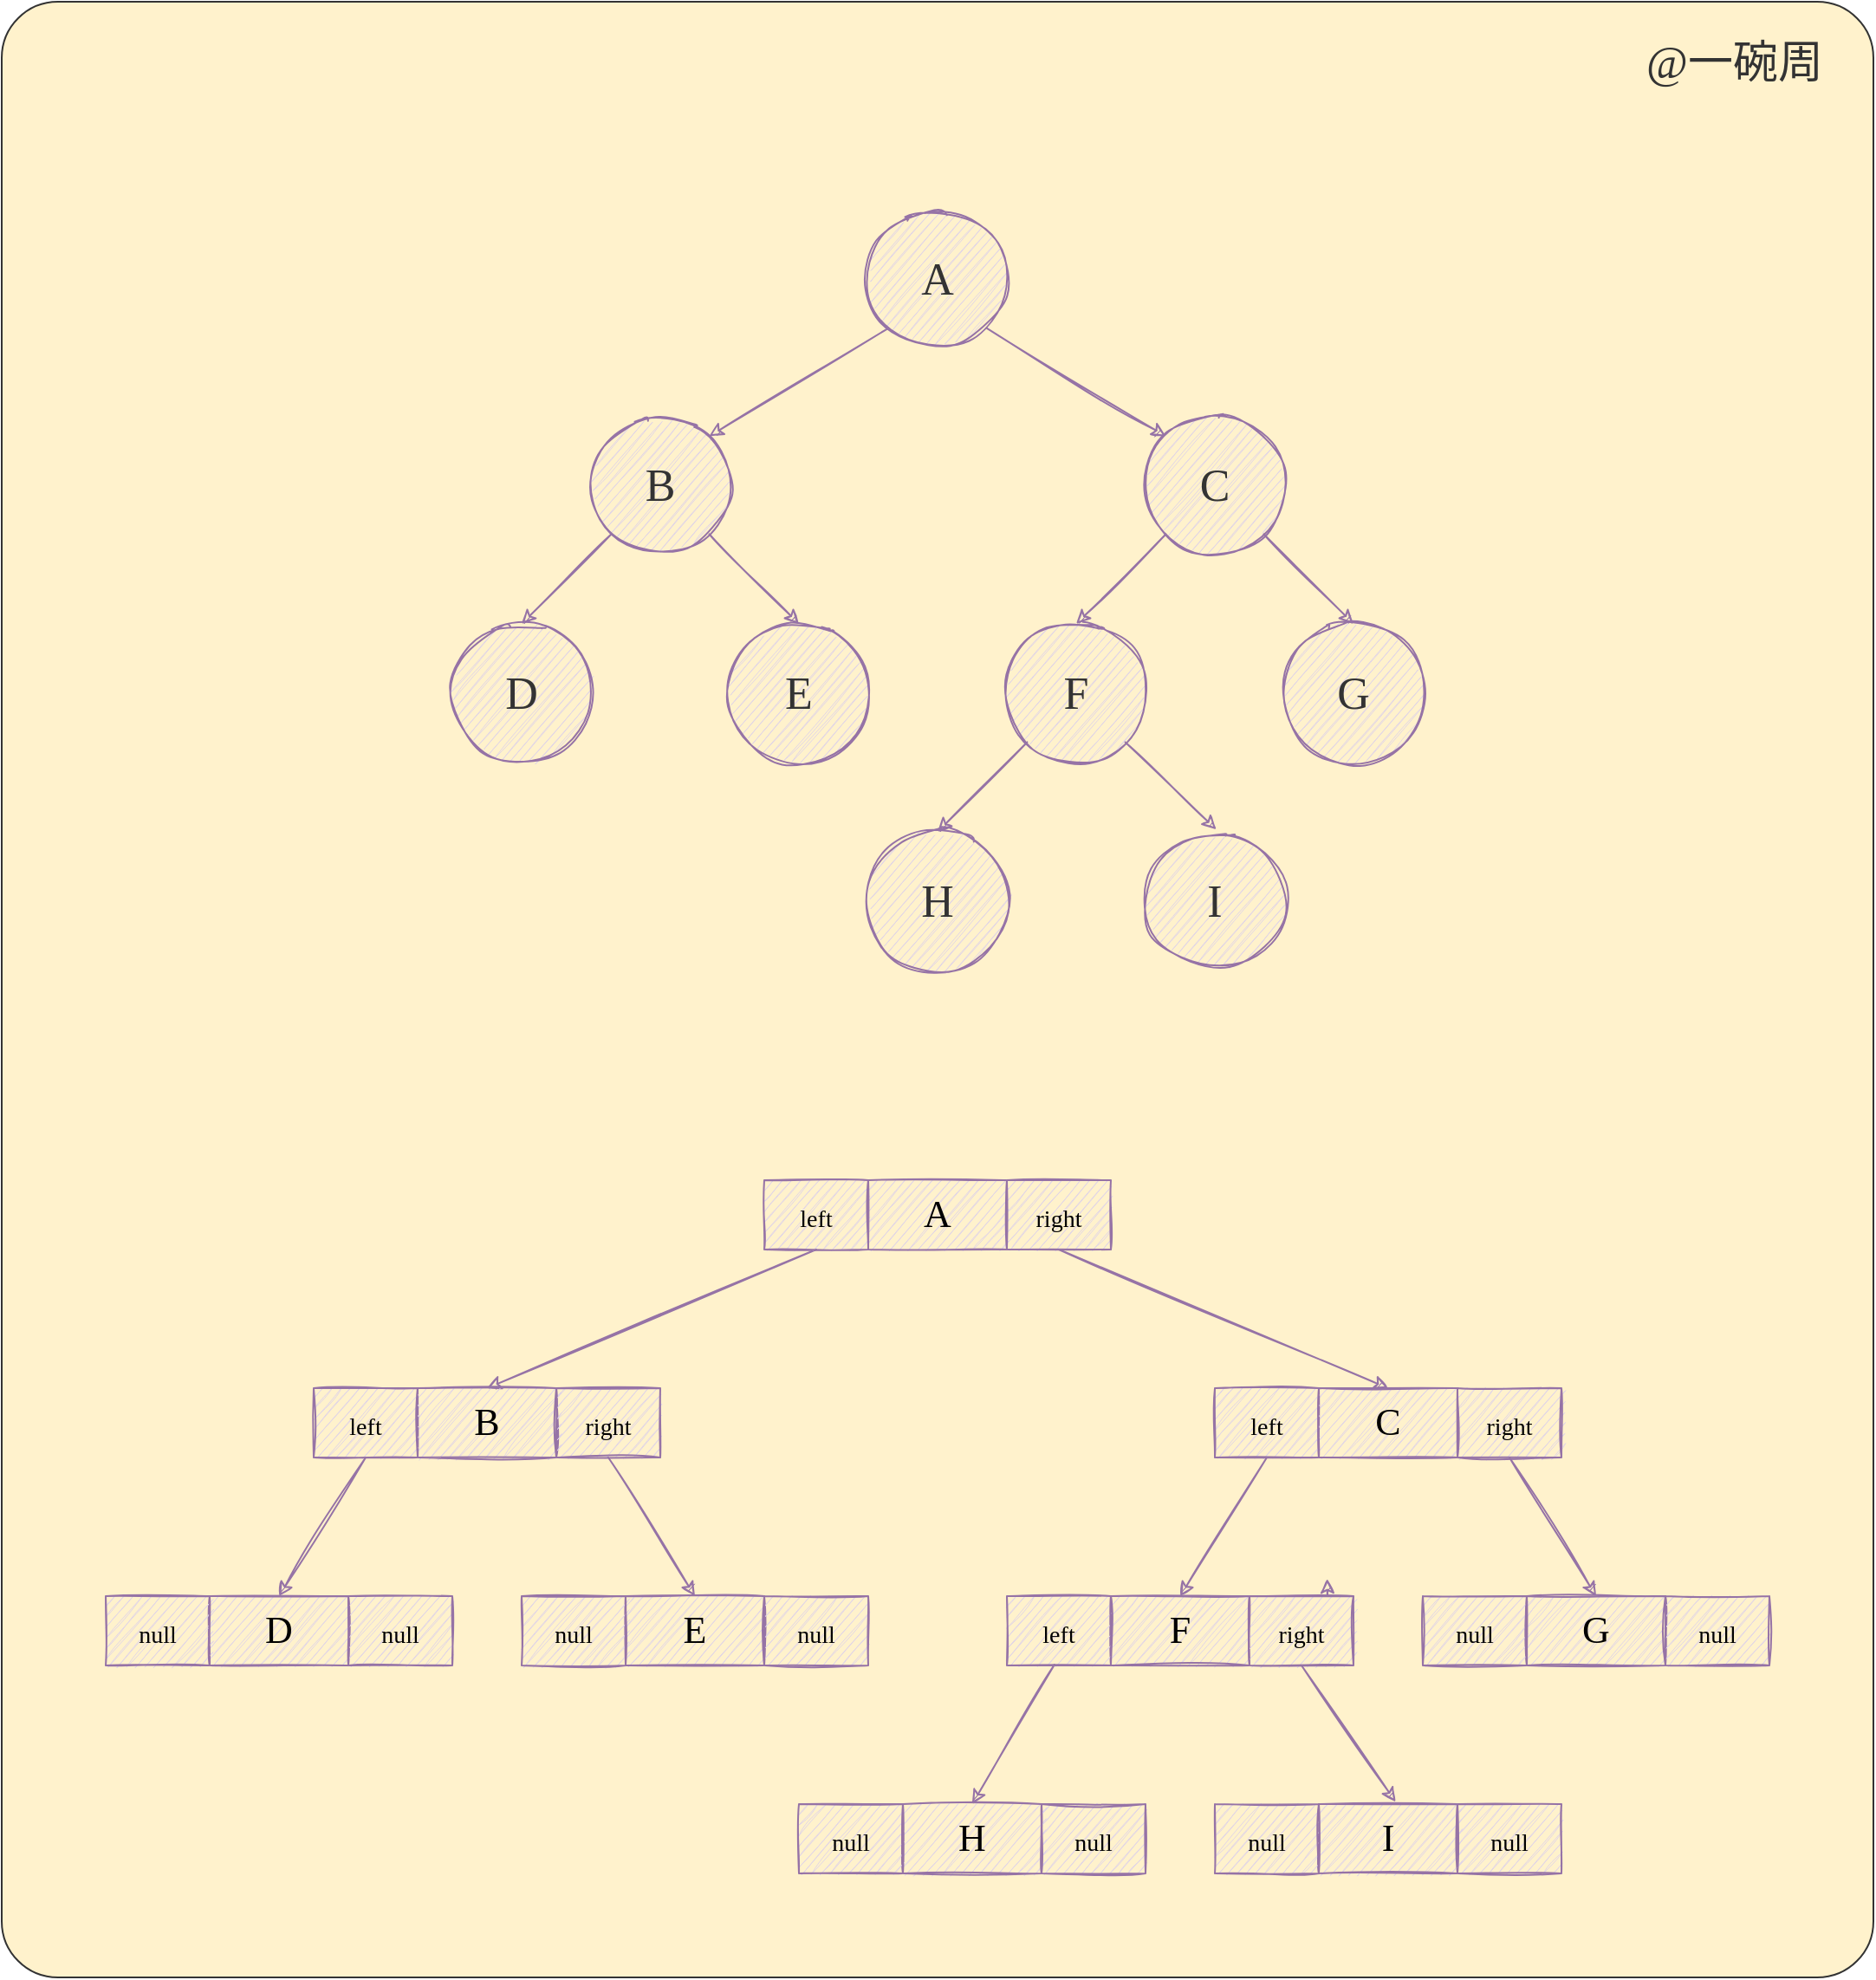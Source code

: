 <mxfile version="16.5.1" type="device"><diagram id="sbTQmbd6wwS1U6yTLp65" name="第 1 页"><mxGraphModel dx="2171" dy="1281" grid="1" gridSize="10" guides="1" tooltips="1" connect="1" arrows="1" fold="1" page="0" pageScale="1" pageWidth="827" pageHeight="1169" math="0" shadow="0"><root><mxCell id="0"/><mxCell id="1" parent="0"/><mxCell id="rxAGCjy9rbUy3xPKVwOK-16" style="edgeStyle=none;rounded=0;sketch=1;orthogonalLoop=1;jettySize=auto;html=1;exitX=0.5;exitY=1;exitDx=0;exitDy=0;strokeColor=#9673A6;" parent="1" edge="1"><mxGeometry relative="1" as="geometry"><mxPoint x="560" y="560" as="sourcePoint"/></mxGeometry></mxCell><mxCell id="FwKvnpDTcdC86xVpUwcz-36" value="" style="rounded=1;whiteSpace=wrap;html=1;sketch=0;fillStyle=auto;fontFamily=Comic Sans MS;fontSize=26;strokeColor=#333333;fillColor=#fff2cc;arcSize=3;" vertex="1" parent="1"><mxGeometry x="40" y="320" width="1080" height="1140" as="geometry"/></mxCell><mxCell id="FwKvnpDTcdC86xVpUwcz-37" style="rounded=0;sketch=1;orthogonalLoop=1;jettySize=auto;html=1;exitX=0;exitY=1;exitDx=0;exitDy=0;entryX=1;entryY=0;entryDx=0;entryDy=0;strokeColor=#9673A6;" edge="1" parent="1" source="FwKvnpDTcdC86xVpUwcz-39" target="FwKvnpDTcdC86xVpUwcz-42"><mxGeometry relative="1" as="geometry"/></mxCell><mxCell id="FwKvnpDTcdC86xVpUwcz-38" style="edgeStyle=none;rounded=0;sketch=1;orthogonalLoop=1;jettySize=auto;html=1;exitX=1;exitY=1;exitDx=0;exitDy=0;entryX=0;entryY=0;entryDx=0;entryDy=0;strokeColor=#9673A6;" edge="1" parent="1" source="FwKvnpDTcdC86xVpUwcz-39" target="FwKvnpDTcdC86xVpUwcz-45"><mxGeometry relative="1" as="geometry"/></mxCell><mxCell id="FwKvnpDTcdC86xVpUwcz-39" value="&lt;font style=&quot;font-size: 26px&quot; face=&quot;Comic Sans MS&quot; color=&quot;#333333&quot;&gt;A&lt;/font&gt;" style="ellipse;whiteSpace=wrap;html=1;fillColor=#e1d5e7;strokeColor=#9673a6;sketch=1;fillStyle=auto;" vertex="1" parent="1"><mxGeometry x="540" y="440" width="80" height="80" as="geometry"/></mxCell><mxCell id="FwKvnpDTcdC86xVpUwcz-40" style="edgeStyle=none;rounded=0;sketch=1;orthogonalLoop=1;jettySize=auto;html=1;exitX=1;exitY=1;exitDx=0;exitDy=0;strokeColor=#9673A6;entryX=0.5;entryY=0;entryDx=0;entryDy=0;" edge="1" parent="1" source="FwKvnpDTcdC86xVpUwcz-42" target="FwKvnpDTcdC86xVpUwcz-47"><mxGeometry relative="1" as="geometry"/></mxCell><mxCell id="FwKvnpDTcdC86xVpUwcz-41" style="edgeStyle=none;rounded=0;sketch=1;orthogonalLoop=1;jettySize=auto;html=1;exitX=0;exitY=1;exitDx=0;exitDy=0;entryX=0.5;entryY=0;entryDx=0;entryDy=0;strokeColor=#9673A6;" edge="1" parent="1" source="FwKvnpDTcdC86xVpUwcz-42" target="FwKvnpDTcdC86xVpUwcz-46"><mxGeometry relative="1" as="geometry"/></mxCell><mxCell id="FwKvnpDTcdC86xVpUwcz-42" value="&lt;span style=&quot;color: rgb(51 , 51 , 51) ; font-family: &amp;#34;comic sans ms&amp;#34; ; font-size: 26px&quot;&gt;B&lt;/span&gt;" style="ellipse;whiteSpace=wrap;html=1;fillColor=#e1d5e7;strokeColor=#9673a6;sketch=1;fillStyle=auto;" vertex="1" parent="1"><mxGeometry x="380" y="559" width="80" height="80" as="geometry"/></mxCell><mxCell id="FwKvnpDTcdC86xVpUwcz-43" style="edgeStyle=none;rounded=0;sketch=1;orthogonalLoop=1;jettySize=auto;html=1;exitX=0;exitY=1;exitDx=0;exitDy=0;entryX=0.5;entryY=0;entryDx=0;entryDy=0;strokeColor=#9673A6;" edge="1" parent="1" source="FwKvnpDTcdC86xVpUwcz-45" target="FwKvnpDTcdC86xVpUwcz-50"><mxGeometry relative="1" as="geometry"/></mxCell><mxCell id="FwKvnpDTcdC86xVpUwcz-44" style="edgeStyle=none;rounded=0;sketch=1;orthogonalLoop=1;jettySize=auto;html=1;exitX=1;exitY=1;exitDx=0;exitDy=0;entryX=0.5;entryY=0;entryDx=0;entryDy=0;strokeColor=#9673A6;" edge="1" parent="1" source="FwKvnpDTcdC86xVpUwcz-45" target="FwKvnpDTcdC86xVpUwcz-51"><mxGeometry relative="1" as="geometry"/></mxCell><mxCell id="FwKvnpDTcdC86xVpUwcz-45" value="&lt;span style=&quot;color: rgb(51 , 51 , 51) ; font-family: &amp;#34;comic sans ms&amp;#34; ; font-size: 26px&quot;&gt;C&lt;/span&gt;" style="ellipse;whiteSpace=wrap;html=1;fillColor=#e1d5e7;strokeColor=#9673a6;sketch=1;fillStyle=auto;" vertex="1" parent="1"><mxGeometry x="700" y="559" width="80" height="80" as="geometry"/></mxCell><mxCell id="FwKvnpDTcdC86xVpUwcz-46" value="&lt;span style=&quot;color: rgb(51 , 51 , 51) ; font-family: &amp;#34;comic sans ms&amp;#34; ; font-size: 26px&quot;&gt;D&lt;/span&gt;" style="ellipse;whiteSpace=wrap;html=1;fillColor=#e1d5e7;strokeColor=#9673a6;sketch=1;fillStyle=auto;" vertex="1" parent="1"><mxGeometry x="300" y="679" width="80" height="80" as="geometry"/></mxCell><mxCell id="FwKvnpDTcdC86xVpUwcz-47" value="&lt;span style=&quot;color: rgb(51 , 51 , 51) ; font-family: &amp;#34;comic sans ms&amp;#34; ; font-size: 26px&quot;&gt;E&lt;/span&gt;" style="ellipse;whiteSpace=wrap;html=1;fillColor=#e1d5e7;strokeColor=#9673a6;sketch=1;fillStyle=auto;" vertex="1" parent="1"><mxGeometry x="460" y="679" width="80" height="80" as="geometry"/></mxCell><mxCell id="FwKvnpDTcdC86xVpUwcz-48" style="edgeStyle=none;rounded=0;sketch=1;orthogonalLoop=1;jettySize=auto;html=1;exitX=1;exitY=1;exitDx=0;exitDy=0;entryX=0.511;entryY=-0.017;entryDx=0;entryDy=0;strokeColor=#9673A6;entryPerimeter=0;" edge="1" parent="1" source="FwKvnpDTcdC86xVpUwcz-50" target="FwKvnpDTcdC86xVpUwcz-54"><mxGeometry relative="1" as="geometry"/></mxCell><mxCell id="FwKvnpDTcdC86xVpUwcz-49" style="edgeStyle=none;rounded=0;sketch=1;orthogonalLoop=1;jettySize=auto;html=1;exitX=0;exitY=1;exitDx=0;exitDy=0;strokeColor=#9673A6;entryX=0.5;entryY=0;entryDx=0;entryDy=0;" edge="1" parent="1" source="FwKvnpDTcdC86xVpUwcz-50" target="FwKvnpDTcdC86xVpUwcz-53"><mxGeometry relative="1" as="geometry"/></mxCell><mxCell id="FwKvnpDTcdC86xVpUwcz-50" value="&lt;span style=&quot;color: rgb(51 , 51 , 51) ; font-family: &amp;#34;comic sans ms&amp;#34; ; font-size: 26px&quot;&gt;F&lt;/span&gt;" style="ellipse;whiteSpace=wrap;html=1;fillColor=#e1d5e7;strokeColor=#9673a6;sketch=1;fillStyle=auto;" vertex="1" parent="1"><mxGeometry x="620" y="679" width="80" height="80" as="geometry"/></mxCell><mxCell id="FwKvnpDTcdC86xVpUwcz-51" value="&lt;span style=&quot;color: rgb(51 , 51 , 51) ; font-family: &amp;#34;comic sans ms&amp;#34; ; font-size: 26px&quot;&gt;G&lt;/span&gt;" style="ellipse;whiteSpace=wrap;html=1;fillColor=#e1d5e7;strokeColor=#9673a6;sketch=1;fillStyle=auto;" vertex="1" parent="1"><mxGeometry x="780" y="679" width="80" height="80" as="geometry"/></mxCell><mxCell id="FwKvnpDTcdC86xVpUwcz-52" value="@一碗周" style="text;html=1;strokeColor=none;fillColor=none;align=center;verticalAlign=middle;whiteSpace=wrap;rounded=0;sketch=1;fillStyle=auto;fontFamily=Comic Sans MS;fontSize=26;fontColor=#333333;" vertex="1" parent="1"><mxGeometry x="980" y="340" width="120" height="30" as="geometry"/></mxCell><mxCell id="FwKvnpDTcdC86xVpUwcz-53" value="&lt;span style=&quot;color: rgb(51 , 51 , 51) ; font-family: &amp;#34;comic sans ms&amp;#34; ; font-size: 26px&quot;&gt;H&lt;/span&gt;" style="ellipse;whiteSpace=wrap;html=1;fillColor=#e1d5e7;strokeColor=#9673a6;sketch=1;fillStyle=auto;" vertex="1" parent="1"><mxGeometry x="540" y="799" width="80" height="80" as="geometry"/></mxCell><mxCell id="FwKvnpDTcdC86xVpUwcz-54" value="&lt;span style=&quot;color: rgb(51 , 51 , 51) ; font-family: &amp;#34;comic sans ms&amp;#34; ; font-size: 26px&quot;&gt;I&lt;/span&gt;" style="ellipse;whiteSpace=wrap;html=1;fillColor=#e1d5e7;strokeColor=#9673a6;sketch=1;fillStyle=auto;" vertex="1" parent="1"><mxGeometry x="700" y="799" width="80" height="80" as="geometry"/></mxCell><mxCell id="FwKvnpDTcdC86xVpUwcz-55" value="A" style="rounded=0;whiteSpace=wrap;html=1;sketch=1;fontFamily=Comic Sans MS;fontSize=22;strokeColor=#9673a6;fillColor=#e1d5e7;" vertex="1" parent="1"><mxGeometry x="540" y="1000" width="80" height="40" as="geometry"/></mxCell><mxCell id="FwKvnpDTcdC86xVpUwcz-92" style="edgeStyle=none;rounded=0;sketch=1;orthogonalLoop=1;jettySize=auto;html=1;exitX=0.5;exitY=1;exitDx=0;exitDy=0;entryX=0.5;entryY=0;entryDx=0;entryDy=0;fontFamily=Comic Sans MS;fontSize=14;fontColor=#FF0000;strokeColor=#9673A6;" edge="1" parent="1" source="FwKvnpDTcdC86xVpUwcz-56" target="FwKvnpDTcdC86xVpUwcz-76"><mxGeometry relative="1" as="geometry"/></mxCell><mxCell id="FwKvnpDTcdC86xVpUwcz-56" value="&lt;font style=&quot;font-size: 14px&quot;&gt;right&lt;/font&gt;" style="rounded=0;whiteSpace=wrap;html=1;sketch=1;fontFamily=Comic Sans MS;fontSize=22;strokeColor=#9673a6;fillColor=#e1d5e7;" vertex="1" parent="1"><mxGeometry x="620" y="1000" width="60" height="40" as="geometry"/></mxCell><mxCell id="FwKvnpDTcdC86xVpUwcz-91" style="edgeStyle=none;rounded=0;sketch=1;orthogonalLoop=1;jettySize=auto;html=1;exitX=0.5;exitY=1;exitDx=0;exitDy=0;entryX=0.5;entryY=0;entryDx=0;entryDy=0;fontFamily=Comic Sans MS;fontSize=14;fontColor=#FF0000;strokeColor=#9673A6;" edge="1" parent="1" source="FwKvnpDTcdC86xVpUwcz-57" target="FwKvnpDTcdC86xVpUwcz-64"><mxGeometry relative="1" as="geometry"/></mxCell><mxCell id="FwKvnpDTcdC86xVpUwcz-57" value="&lt;font style=&quot;font-size: 14px&quot;&gt;left&lt;/font&gt;" style="rounded=0;whiteSpace=wrap;html=1;sketch=1;fontFamily=Comic Sans MS;fontSize=22;strokeColor=#9673a6;fillColor=#e1d5e7;" vertex="1" parent="1"><mxGeometry x="480" y="1000" width="60" height="40" as="geometry"/></mxCell><mxCell id="FwKvnpDTcdC86xVpUwcz-64" value="B" style="rounded=0;whiteSpace=wrap;html=1;sketch=1;fontFamily=Comic Sans MS;fontSize=22;strokeColor=#9673a6;fillColor=#e1d5e7;" vertex="1" parent="1"><mxGeometry x="280" y="1120" width="80" height="40" as="geometry"/></mxCell><mxCell id="FwKvnpDTcdC86xVpUwcz-94" style="edgeStyle=none;rounded=0;sketch=1;orthogonalLoop=1;jettySize=auto;html=1;exitX=0.5;exitY=1;exitDx=0;exitDy=0;entryX=0.5;entryY=0;entryDx=0;entryDy=0;fontFamily=Comic Sans MS;fontSize=14;fontColor=#FF0000;strokeColor=#9673A6;" edge="1" parent="1" source="FwKvnpDTcdC86xVpUwcz-65" target="FwKvnpDTcdC86xVpUwcz-73"><mxGeometry relative="1" as="geometry"/></mxCell><mxCell id="FwKvnpDTcdC86xVpUwcz-65" value="&lt;font style=&quot;font-size: 14px&quot;&gt;right&lt;/font&gt;" style="rounded=0;whiteSpace=wrap;html=1;sketch=1;fontFamily=Comic Sans MS;fontSize=22;strokeColor=#9673a6;fillColor=#e1d5e7;" vertex="1" parent="1"><mxGeometry x="360" y="1120" width="60" height="40" as="geometry"/></mxCell><mxCell id="FwKvnpDTcdC86xVpUwcz-93" style="edgeStyle=none;rounded=0;sketch=1;orthogonalLoop=1;jettySize=auto;html=1;exitX=0.5;exitY=1;exitDx=0;exitDy=0;entryX=0.5;entryY=0;entryDx=0;entryDy=0;fontFamily=Comic Sans MS;fontSize=14;fontColor=#FF0000;strokeColor=#9673A6;" edge="1" parent="1" source="FwKvnpDTcdC86xVpUwcz-66" target="FwKvnpDTcdC86xVpUwcz-70"><mxGeometry relative="1" as="geometry"/></mxCell><mxCell id="FwKvnpDTcdC86xVpUwcz-66" value="&lt;font style=&quot;font-size: 14px&quot;&gt;left&lt;/font&gt;" style="rounded=0;whiteSpace=wrap;html=1;sketch=1;fontFamily=Comic Sans MS;fontSize=22;strokeColor=#9673a6;fillColor=#e1d5e7;" vertex="1" parent="1"><mxGeometry x="220" y="1120" width="60" height="40" as="geometry"/></mxCell><mxCell id="FwKvnpDTcdC86xVpUwcz-70" value="D" style="rounded=0;whiteSpace=wrap;html=1;sketch=1;fontFamily=Comic Sans MS;fontSize=22;strokeColor=#9673a6;fillColor=#e1d5e7;" vertex="1" parent="1"><mxGeometry x="160" y="1240" width="80" height="40" as="geometry"/></mxCell><mxCell id="FwKvnpDTcdC86xVpUwcz-71" value="&lt;span style=&quot;font-size: 14px&quot;&gt;null&lt;/span&gt;" style="rounded=0;whiteSpace=wrap;html=1;sketch=1;fontFamily=Comic Sans MS;fontSize=22;strokeColor=#9673a6;fillColor=#e1d5e7;" vertex="1" parent="1"><mxGeometry x="240" y="1240" width="60" height="40" as="geometry"/></mxCell><mxCell id="FwKvnpDTcdC86xVpUwcz-72" value="&lt;font style=&quot;font-size: 14px&quot;&gt;null&lt;/font&gt;" style="rounded=0;whiteSpace=wrap;html=1;sketch=1;fontFamily=Comic Sans MS;fontSize=22;strokeColor=#9673a6;fillColor=#e1d5e7;" vertex="1" parent="1"><mxGeometry x="100" y="1240" width="60" height="40" as="geometry"/></mxCell><mxCell id="FwKvnpDTcdC86xVpUwcz-73" value="E" style="rounded=0;whiteSpace=wrap;html=1;sketch=1;fontFamily=Comic Sans MS;fontSize=22;strokeColor=#9673a6;fillColor=#e1d5e7;" vertex="1" parent="1"><mxGeometry x="400" y="1240" width="80" height="40" as="geometry"/></mxCell><mxCell id="FwKvnpDTcdC86xVpUwcz-74" value="&lt;span style=&quot;font-size: 14px&quot;&gt;null&lt;/span&gt;" style="rounded=0;whiteSpace=wrap;html=1;sketch=1;fontFamily=Comic Sans MS;fontSize=22;strokeColor=#9673a6;fillColor=#e1d5e7;" vertex="1" parent="1"><mxGeometry x="480" y="1240" width="60" height="40" as="geometry"/></mxCell><mxCell id="FwKvnpDTcdC86xVpUwcz-75" value="&lt;span style=&quot;font-size: 14px&quot;&gt;null&lt;/span&gt;" style="rounded=0;whiteSpace=wrap;html=1;sketch=1;fontFamily=Comic Sans MS;fontSize=22;strokeColor=#9673a6;fillColor=#e1d5e7;" vertex="1" parent="1"><mxGeometry x="340" y="1240" width="60" height="40" as="geometry"/></mxCell><mxCell id="FwKvnpDTcdC86xVpUwcz-76" value="C" style="rounded=0;whiteSpace=wrap;html=1;sketch=1;fontFamily=Comic Sans MS;fontSize=22;strokeColor=#9673a6;fillColor=#e1d5e7;" vertex="1" parent="1"><mxGeometry x="800" y="1120" width="80" height="40" as="geometry"/></mxCell><mxCell id="FwKvnpDTcdC86xVpUwcz-97" style="edgeStyle=none;rounded=0;sketch=1;orthogonalLoop=1;jettySize=auto;html=1;exitX=0.5;exitY=1;exitDx=0;exitDy=0;entryX=0.5;entryY=0;entryDx=0;entryDy=0;fontFamily=Comic Sans MS;fontSize=14;fontColor=#FF0000;strokeColor=#9673A6;" edge="1" parent="1" source="FwKvnpDTcdC86xVpUwcz-77" target="FwKvnpDTcdC86xVpUwcz-82"><mxGeometry relative="1" as="geometry"/></mxCell><mxCell id="FwKvnpDTcdC86xVpUwcz-77" value="&lt;font style=&quot;font-size: 14px&quot;&gt;right&lt;/font&gt;" style="rounded=0;whiteSpace=wrap;html=1;sketch=1;fontFamily=Comic Sans MS;fontSize=22;strokeColor=#9673a6;fillColor=#e1d5e7;" vertex="1" parent="1"><mxGeometry x="880" y="1120" width="60" height="40" as="geometry"/></mxCell><mxCell id="FwKvnpDTcdC86xVpUwcz-96" style="edgeStyle=none;rounded=0;sketch=1;orthogonalLoop=1;jettySize=auto;html=1;exitX=0.5;exitY=1;exitDx=0;exitDy=0;entryX=0.5;entryY=0;entryDx=0;entryDy=0;fontFamily=Comic Sans MS;fontSize=14;fontColor=#FF0000;strokeColor=#9673A6;" edge="1" parent="1" source="FwKvnpDTcdC86xVpUwcz-78" target="FwKvnpDTcdC86xVpUwcz-79"><mxGeometry relative="1" as="geometry"/></mxCell><mxCell id="FwKvnpDTcdC86xVpUwcz-78" value="&lt;font style=&quot;font-size: 14px&quot;&gt;left&lt;/font&gt;" style="rounded=0;whiteSpace=wrap;html=1;sketch=1;fontFamily=Comic Sans MS;fontSize=22;strokeColor=#9673a6;fillColor=#e1d5e7;" vertex="1" parent="1"><mxGeometry x="740" y="1120" width="60" height="40" as="geometry"/></mxCell><mxCell id="FwKvnpDTcdC86xVpUwcz-99" style="edgeStyle=none;rounded=0;sketch=1;orthogonalLoop=1;jettySize=auto;html=1;exitX=0.457;exitY=0.989;exitDx=0;exitDy=0;entryX=0.5;entryY=0;entryDx=0;entryDy=0;fontFamily=Comic Sans MS;fontSize=14;fontColor=#FF0000;strokeColor=#9673A6;exitPerimeter=0;" edge="1" parent="1" source="FwKvnpDTcdC86xVpUwcz-81" target="FwKvnpDTcdC86xVpUwcz-85"><mxGeometry relative="1" as="geometry"/></mxCell><mxCell id="FwKvnpDTcdC86xVpUwcz-100" style="edgeStyle=none;rounded=0;sketch=1;orthogonalLoop=1;jettySize=auto;html=1;exitX=0.5;exitY=1;exitDx=0;exitDy=0;entryX=0.554;entryY=-0.032;entryDx=0;entryDy=0;entryPerimeter=0;fontFamily=Comic Sans MS;fontSize=14;fontColor=#FF0000;strokeColor=#9673A6;" edge="1" parent="1" source="FwKvnpDTcdC86xVpUwcz-80" target="FwKvnpDTcdC86xVpUwcz-88"><mxGeometry relative="1" as="geometry"/></mxCell><mxCell id="FwKvnpDTcdC86xVpUwcz-79" value="F" style="rounded=0;whiteSpace=wrap;html=1;sketch=1;fontFamily=Comic Sans MS;fontSize=22;strokeColor=#9673a6;fillColor=#e1d5e7;" vertex="1" parent="1"><mxGeometry x="680" y="1240" width="80" height="40" as="geometry"/></mxCell><mxCell id="FwKvnpDTcdC86xVpUwcz-95" style="edgeStyle=none;rounded=0;sketch=1;orthogonalLoop=1;jettySize=auto;html=1;exitX=0.75;exitY=0;exitDx=0;exitDy=0;fontFamily=Comic Sans MS;fontSize=14;fontColor=#FF0000;strokeColor=#9673A6;" edge="1" parent="1" source="FwKvnpDTcdC86xVpUwcz-80"><mxGeometry relative="1" as="geometry"><mxPoint x="804.857" y="1230" as="targetPoint"/></mxGeometry></mxCell><mxCell id="FwKvnpDTcdC86xVpUwcz-80" value="&lt;font style=&quot;font-size: 14px&quot;&gt;right&lt;/font&gt;" style="rounded=0;whiteSpace=wrap;html=1;sketch=1;fontFamily=Comic Sans MS;fontSize=22;strokeColor=#9673a6;fillColor=#e1d5e7;" vertex="1" parent="1"><mxGeometry x="760" y="1240" width="60" height="40" as="geometry"/></mxCell><mxCell id="FwKvnpDTcdC86xVpUwcz-81" value="&lt;font style=&quot;font-size: 14px&quot;&gt;left&lt;/font&gt;" style="rounded=0;whiteSpace=wrap;html=1;sketch=1;fontFamily=Comic Sans MS;fontSize=22;strokeColor=#9673a6;fillColor=#e1d5e7;" vertex="1" parent="1"><mxGeometry x="620" y="1240" width="60" height="40" as="geometry"/></mxCell><mxCell id="FwKvnpDTcdC86xVpUwcz-82" value="G" style="rounded=0;whiteSpace=wrap;html=1;sketch=1;fontFamily=Comic Sans MS;fontSize=22;strokeColor=#9673a6;fillColor=#e1d5e7;" vertex="1" parent="1"><mxGeometry x="920" y="1240" width="80" height="40" as="geometry"/></mxCell><mxCell id="FwKvnpDTcdC86xVpUwcz-83" value="&lt;span style=&quot;font-size: 14px&quot;&gt;null&lt;/span&gt;" style="rounded=0;whiteSpace=wrap;html=1;sketch=1;fontFamily=Comic Sans MS;fontSize=22;strokeColor=#9673a6;fillColor=#e1d5e7;" vertex="1" parent="1"><mxGeometry x="1000" y="1240" width="60" height="40" as="geometry"/></mxCell><mxCell id="FwKvnpDTcdC86xVpUwcz-84" value="&lt;span style=&quot;font-size: 14px&quot;&gt;null&lt;/span&gt;" style="rounded=0;whiteSpace=wrap;html=1;sketch=1;fontFamily=Comic Sans MS;fontSize=22;strokeColor=#9673a6;fillColor=#e1d5e7;" vertex="1" parent="1"><mxGeometry x="860" y="1240" width="60" height="40" as="geometry"/></mxCell><mxCell id="FwKvnpDTcdC86xVpUwcz-85" value="H" style="rounded=0;whiteSpace=wrap;html=1;sketch=1;fontFamily=Comic Sans MS;fontSize=22;strokeColor=#9673a6;fillColor=#e1d5e7;" vertex="1" parent="1"><mxGeometry x="560" y="1360" width="80" height="40" as="geometry"/></mxCell><mxCell id="FwKvnpDTcdC86xVpUwcz-86" value="&lt;span style=&quot;font-size: 14px&quot;&gt;null&lt;/span&gt;" style="rounded=0;whiteSpace=wrap;html=1;sketch=1;fontFamily=Comic Sans MS;fontSize=22;strokeColor=#9673a6;fillColor=#e1d5e7;" vertex="1" parent="1"><mxGeometry x="640" y="1360" width="60" height="40" as="geometry"/></mxCell><mxCell id="FwKvnpDTcdC86xVpUwcz-87" value="&lt;span style=&quot;font-size: 14px&quot;&gt;null&lt;/span&gt;" style="rounded=0;whiteSpace=wrap;html=1;sketch=1;fontFamily=Comic Sans MS;fontSize=22;strokeColor=#9673a6;fillColor=#e1d5e7;" vertex="1" parent="1"><mxGeometry x="500" y="1360" width="60" height="40" as="geometry"/></mxCell><mxCell id="FwKvnpDTcdC86xVpUwcz-88" value="I" style="rounded=0;whiteSpace=wrap;html=1;sketch=1;fontFamily=Comic Sans MS;fontSize=22;strokeColor=#9673a6;fillColor=#e1d5e7;" vertex="1" parent="1"><mxGeometry x="800" y="1360" width="80" height="40" as="geometry"/></mxCell><mxCell id="FwKvnpDTcdC86xVpUwcz-89" value="&lt;span style=&quot;font-size: 14px&quot;&gt;null&lt;/span&gt;" style="rounded=0;whiteSpace=wrap;html=1;sketch=1;fontFamily=Comic Sans MS;fontSize=22;strokeColor=#9673a6;fillColor=#e1d5e7;" vertex="1" parent="1"><mxGeometry x="880" y="1360" width="60" height="40" as="geometry"/></mxCell><mxCell id="FwKvnpDTcdC86xVpUwcz-90" value="&lt;span style=&quot;font-size: 14px&quot;&gt;null&lt;/span&gt;" style="rounded=0;whiteSpace=wrap;html=1;sketch=1;fontFamily=Comic Sans MS;fontSize=22;strokeColor=#9673a6;fillColor=#e1d5e7;" vertex="1" parent="1"><mxGeometry x="740" y="1360" width="60" height="40" as="geometry"/></mxCell></root></mxGraphModel></diagram></mxfile>